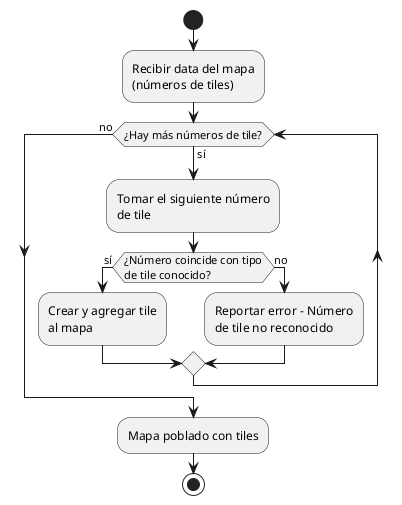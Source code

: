 @startuml CasoDeUsoCrearMapa

start
:Recibir data del mapa\n(números de tiles);
while (¿Hay más números de tile?) is (sí)
    :Tomar el siguiente número\nde tile;
    if (¿Número coincide con tipo\nde tile conocido?) then (sí)
        :Crear y agregar tile\nal mapa;
    else (no)
        :Reportar error - Número\nde tile no reconocido;
    endif
endwhile (no)
:Mapa poblado con tiles;
stop

@enduml

